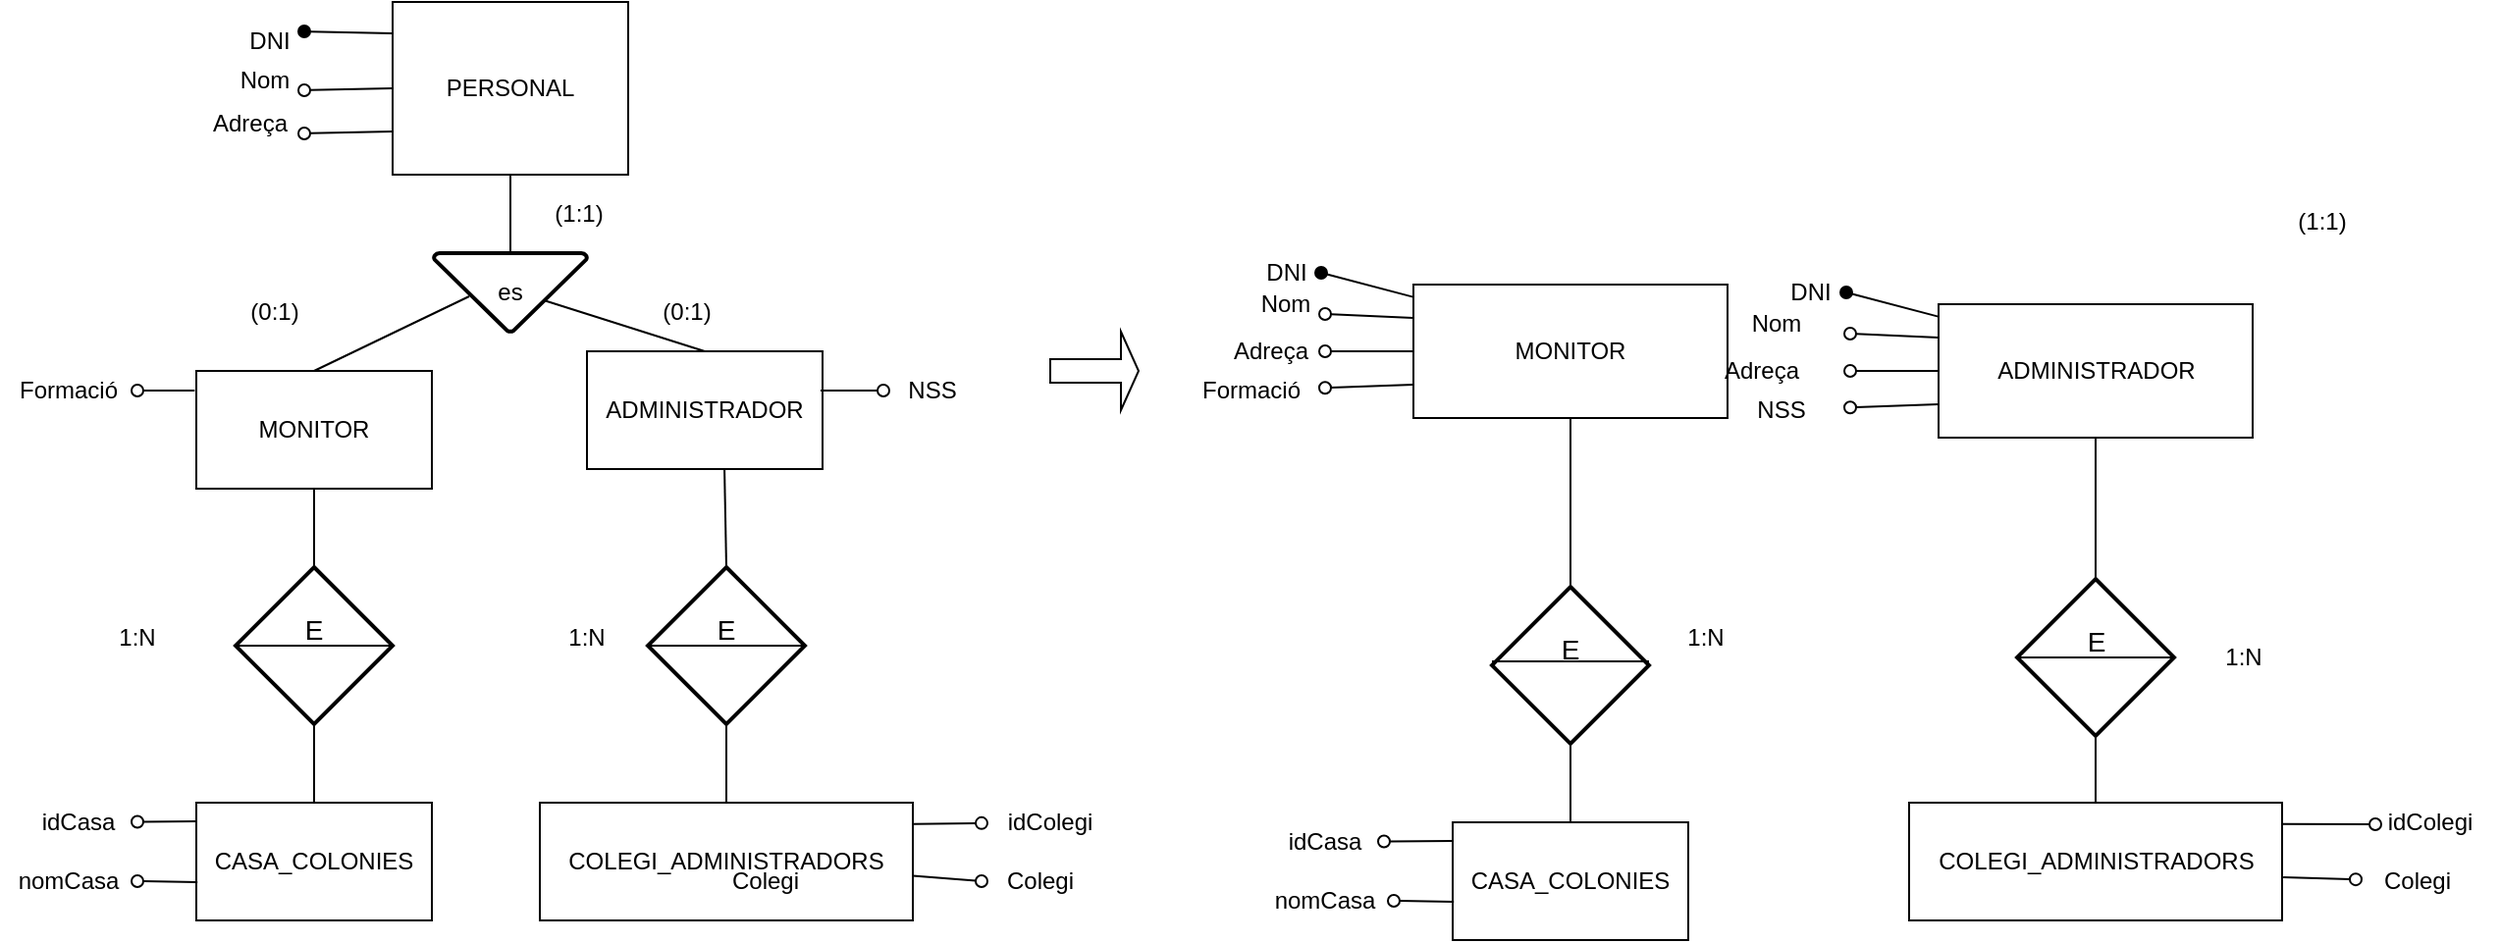 <mxfile version="12.1.3" type="google" pages="1"><diagram id="mIMrvooYkJurYN2JIIx7" name="Page-1"><mxGraphModel dx="864" dy="486" grid="1" gridSize="10" guides="1" tooltips="1" connect="1" arrows="1" fold="1" page="1" pageScale="1" pageWidth="827" pageHeight="1169" math="0" shadow="0"><root><mxCell id="0"/><mxCell id="1" parent="0"/><mxCell id="eExFj3xk4d_x_Nszhkfe-7" value="es" style="strokeWidth=2;html=1;shape=mxgraph.flowchart.merge_or_storage;whiteSpace=wrap;" parent="1" vertex="1"><mxGeometry x="361" y="170" width="78" height="40" as="geometry"/></mxCell><mxCell id="eExFj3xk4d_x_Nszhkfe-15" value="" style="endArrow=none;html=1;strokeColor=#000000;exitX=0.5;exitY=0;exitDx=0;exitDy=0;exitPerimeter=0;entryX=0.5;entryY=1;entryDx=0;entryDy=0;" parent="1" source="eExFj3xk4d_x_Nszhkfe-7" target="AGJveGNd4gaMm251c6tO-10" edge="1"><mxGeometry width="50" height="50" relative="1" as="geometry"><mxPoint x="400" y="200" as="sourcePoint"/><mxPoint x="410" y="180" as="targetPoint"/></mxGeometry></mxCell><mxCell id="eExFj3xk4d_x_Nszhkfe-19" value="" style="endArrow=none;html=1;strokeColor=#000000;entryX=0.231;entryY=0.55;entryDx=0;entryDy=0;entryPerimeter=0;exitX=0.5;exitY=0;exitDx=0;exitDy=0;" parent="1" source="AGJveGNd4gaMm251c6tO-19" target="eExFj3xk4d_x_Nszhkfe-7" edge="1"><mxGeometry width="50" height="50" relative="1" as="geometry"><mxPoint x="311" y="235" as="sourcePoint"/><mxPoint x="361" y="185" as="targetPoint"/></mxGeometry></mxCell><mxCell id="eExFj3xk4d_x_Nszhkfe-23" value="" style="endArrow=none;html=1;strokeColor=#000000;entryX=0.5;entryY=0;entryDx=0;entryDy=0;exitX=0.718;exitY=0.6;exitDx=0;exitDy=0;exitPerimeter=0;" parent="1" source="eExFj3xk4d_x_Nszhkfe-7" target="AGJveGNd4gaMm251c6tO-18" edge="1"><mxGeometry width="50" height="50" relative="1" as="geometry"><mxPoint x="410" y="194" as="sourcePoint"/><mxPoint x="510.018" y="170" as="targetPoint"/></mxGeometry></mxCell><mxCell id="eExFj3xk4d_x_Nszhkfe-45" style="edgeStyle=none;rounded=0;orthogonalLoop=1;jettySize=auto;html=1;exitX=0.5;exitY=0;exitDx=0;exitDy=0;startArrow=none;startFill=0;endArrow=none;endFill=0;strokeColor=#000000;entryX=0.5;entryY=1;entryDx=0;entryDy=0;" parent="1" source="eExFj3xk4d_x_Nszhkfe-39" target="AGJveGNd4gaMm251c6tO-19" edge="1"><mxGeometry relative="1" as="geometry"/></mxCell><mxCell id="eExFj3xk4d_x_Nszhkfe-46" style="edgeStyle=none;rounded=0;orthogonalLoop=1;jettySize=auto;html=1;exitX=0.5;exitY=1;exitDx=0;exitDy=0;entryX=0.5;entryY=0;entryDx=0;entryDy=0;startArrow=none;startFill=0;endArrow=none;endFill=0;strokeColor=#000000;" parent="1" source="eExFj3xk4d_x_Nszhkfe-39" target="AGJveGNd4gaMm251c6tO-17" edge="1"><mxGeometry relative="1" as="geometry"/></mxCell><mxCell id="eExFj3xk4d_x_Nszhkfe-39" value="&lt;div&gt;E&lt;/div&gt;&lt;div&gt;&lt;br&gt;&lt;/div&gt;" style="shape=rhombus;strokeWidth=2;fontSize=17;perimeter=rhombusPerimeter;whiteSpace=wrap;html=1;align=center;fontSize=14;" parent="1" vertex="1"><mxGeometry x="260" y="330" width="80" height="80" as="geometry"/></mxCell><mxCell id="eExFj3xk4d_x_Nszhkfe-47" value="" style="line;strokeWidth=1;fillColor=none;align=left;verticalAlign=middle;spacingTop=-1;spacingLeft=3;spacingRight=3;rotatable=0;labelPosition=right;points=[];portConstraint=eastwest;fontSize=12;" parent="1" vertex="1"><mxGeometry x="260" y="366" width="80" height="8" as="geometry"/></mxCell><mxCell id="eExFj3xk4d_x_Nszhkfe-48" style="edgeStyle=none;rounded=0;orthogonalLoop=1;jettySize=auto;html=1;exitX=0.5;exitY=0;exitDx=0;exitDy=0;startArrow=none;startFill=0;endArrow=none;endFill=0;strokeColor=#000000;entryX=0.583;entryY=0.933;entryDx=0;entryDy=0;entryPerimeter=0;" parent="1" source="eExFj3xk4d_x_Nszhkfe-50" target="AGJveGNd4gaMm251c6tO-18" edge="1"><mxGeometry relative="1" as="geometry"><mxPoint x="510" y="296" as="targetPoint"/></mxGeometry></mxCell><mxCell id="eExFj3xk4d_x_Nszhkfe-49" style="edgeStyle=none;rounded=0;orthogonalLoop=1;jettySize=auto;html=1;exitX=0.5;exitY=1;exitDx=0;exitDy=0;startArrow=none;startFill=0;endArrow=none;endFill=0;strokeColor=#000000;entryX=0.5;entryY=0;entryDx=0;entryDy=0;" parent="1" source="eExFj3xk4d_x_Nszhkfe-50" target="AGJveGNd4gaMm251c6tO-16" edge="1"><mxGeometry relative="1" as="geometry"><mxPoint x="510" y="440" as="targetPoint"/></mxGeometry></mxCell><mxCell id="eExFj3xk4d_x_Nszhkfe-50" value="&lt;div&gt;E&lt;/div&gt;&lt;div&gt;&lt;br&gt;&lt;/div&gt;" style="shape=rhombus;strokeWidth=2;fontSize=17;perimeter=rhombusPerimeter;whiteSpace=wrap;html=1;align=center;fontSize=14;" parent="1" vertex="1"><mxGeometry x="470" y="330" width="80" height="80" as="geometry"/></mxCell><mxCell id="eExFj3xk4d_x_Nszhkfe-51" value="" style="line;strokeWidth=1;fillColor=none;align=left;verticalAlign=middle;spacingTop=-1;spacingLeft=3;spacingRight=3;rotatable=0;labelPosition=right;points=[];portConstraint=eastwest;fontSize=12;" parent="1" vertex="1"><mxGeometry x="470" y="366" width="80" height="8" as="geometry"/></mxCell><mxCell id="AGJveGNd4gaMm251c6tO-1" value="1:N" style="text;html=1;strokeColor=none;fillColor=none;align=center;verticalAlign=middle;whiteSpace=wrap;rounded=0;" vertex="1" parent="1"><mxGeometry x="190" y="356" width="40" height="20" as="geometry"/></mxCell><mxCell id="AGJveGNd4gaMm251c6tO-9" value="1:N" style="text;html=1;strokeColor=none;fillColor=none;align=center;verticalAlign=middle;whiteSpace=wrap;rounded=0;" vertex="1" parent="1"><mxGeometry x="419" y="356" width="40" height="20" as="geometry"/></mxCell><mxCell id="AGJveGNd4gaMm251c6tO-10" value="PERSONAL" style="rounded=0;whiteSpace=wrap;html=1;fillColor=#FFFFFF;" vertex="1" parent="1"><mxGeometry x="340" y="42" width="120" height="88" as="geometry"/></mxCell><mxCell id="AGJveGNd4gaMm251c6tO-16" value="&lt;div&gt;COLEGI_ADMINISTRADORS&lt;/div&gt;" style="rounded=0;whiteSpace=wrap;html=1;fillColor=#FFFFFF;" vertex="1" parent="1"><mxGeometry x="415" y="450" width="190" height="60" as="geometry"/></mxCell><mxCell id="AGJveGNd4gaMm251c6tO-17" value="CASA_COLONIES" style="rounded=0;whiteSpace=wrap;html=1;fillColor=#FFFFFF;" vertex="1" parent="1"><mxGeometry x="240" y="450" width="120" height="60" as="geometry"/></mxCell><mxCell id="AGJveGNd4gaMm251c6tO-18" value="ADMINISTRADOR" style="rounded=0;whiteSpace=wrap;html=1;fillColor=#FFFFFF;" vertex="1" parent="1"><mxGeometry x="439" y="220" width="120" height="60" as="geometry"/></mxCell><mxCell id="AGJveGNd4gaMm251c6tO-19" value="MONITOR" style="rounded=0;whiteSpace=wrap;html=1;fillColor=#FFFFFF;" vertex="1" parent="1"><mxGeometry x="240" y="230" width="120" height="60" as="geometry"/></mxCell><mxCell id="AGJveGNd4gaMm251c6tO-64" style="edgeStyle=none;rounded=0;orthogonalLoop=1;jettySize=auto;html=1;exitX=1;exitY=0.5;exitDx=0;exitDy=0;entryX=-0.007;entryY=0.167;entryDx=0;entryDy=0;entryPerimeter=0;startArrow=oval;startFill=0;endArrow=none;endFill=0;strokeColor=#000000;" edge="1" parent="1" source="AGJveGNd4gaMm251c6tO-38" target="AGJveGNd4gaMm251c6tO-19"><mxGeometry relative="1" as="geometry"/></mxCell><mxCell id="AGJveGNd4gaMm251c6tO-38" value="Formació" style="text;html=1;strokeColor=none;fillColor=none;align=center;verticalAlign=middle;whiteSpace=wrap;rounded=0;" vertex="1" parent="1"><mxGeometry x="140" y="230" width="70" height="20" as="geometry"/></mxCell><mxCell id="AGJveGNd4gaMm251c6tO-61" style="edgeStyle=none;rounded=0;orthogonalLoop=1;jettySize=auto;html=1;startArrow=oval;startFill=0;endArrow=none;endFill=0;strokeColor=#000000;" edge="1" parent="1" source="AGJveGNd4gaMm251c6tO-40"><mxGeometry relative="1" as="geometry"><mxPoint x="558" y="240" as="targetPoint"/></mxGeometry></mxCell><mxCell id="AGJveGNd4gaMm251c6tO-40" value="NSS" style="text;html=1;strokeColor=none;fillColor=none;align=center;verticalAlign=middle;whiteSpace=wrap;rounded=0;" vertex="1" parent="1"><mxGeometry x="590" y="230" width="50" height="20" as="geometry"/></mxCell><mxCell id="AGJveGNd4gaMm251c6tO-48" style="edgeStyle=none;rounded=0;orthogonalLoop=1;jettySize=auto;html=1;startArrow=oval;startFill=1;endArrow=none;endFill=0;strokeColor=#000000;exitX=1;exitY=0.25;exitDx=0;exitDy=0;" edge="1" parent="1" source="AGJveGNd4gaMm251c6tO-47"><mxGeometry relative="1" as="geometry"><mxPoint x="340" y="58" as="targetPoint"/><mxPoint x="290" y="58" as="sourcePoint"/></mxGeometry></mxCell><mxCell id="AGJveGNd4gaMm251c6tO-47" value="DNI" style="text;html=1;strokeColor=none;fillColor=none;align=center;verticalAlign=middle;whiteSpace=wrap;rounded=0;" vertex="1" parent="1"><mxGeometry x="260" y="52" width="35" height="20" as="geometry"/></mxCell><mxCell id="AGJveGNd4gaMm251c6tO-58" style="edgeStyle=none;rounded=0;orthogonalLoop=1;jettySize=auto;html=1;exitX=1;exitY=0.75;exitDx=0;exitDy=0;entryX=0;entryY=0.75;entryDx=0;entryDy=0;startArrow=oval;startFill=0;endArrow=none;endFill=0;strokeColor=#000000;" edge="1" parent="1" source="AGJveGNd4gaMm251c6tO-55" target="AGJveGNd4gaMm251c6tO-10"><mxGeometry relative="1" as="geometry"/></mxCell><mxCell id="AGJveGNd4gaMm251c6tO-55" value="Adreça" style="text;html=1;strokeColor=none;fillColor=none;align=center;verticalAlign=middle;whiteSpace=wrap;rounded=0;" vertex="1" parent="1"><mxGeometry x="240" y="94" width="55" height="20" as="geometry"/></mxCell><mxCell id="AGJveGNd4gaMm251c6tO-57" style="edgeStyle=none;rounded=0;orthogonalLoop=1;jettySize=auto;html=1;exitX=1;exitY=0.75;exitDx=0;exitDy=0;entryX=0;entryY=0.5;entryDx=0;entryDy=0;startArrow=oval;startFill=0;endArrow=none;endFill=0;strokeColor=#000000;" edge="1" parent="1" source="AGJveGNd4gaMm251c6tO-56" target="AGJveGNd4gaMm251c6tO-10"><mxGeometry relative="1" as="geometry"/></mxCell><mxCell id="AGJveGNd4gaMm251c6tO-56" value="Nom" style="text;html=1;strokeColor=none;fillColor=none;align=center;verticalAlign=middle;whiteSpace=wrap;rounded=0;" vertex="1" parent="1"><mxGeometry x="255" y="72" width="40" height="20" as="geometry"/></mxCell><mxCell id="AGJveGNd4gaMm251c6tO-67" style="edgeStyle=none;rounded=0;orthogonalLoop=1;jettySize=auto;html=1;entryX=1.002;entryY=0.181;entryDx=0;entryDy=0;entryPerimeter=0;startArrow=oval;startFill=0;endArrow=none;endFill=0;strokeColor=#000000;" edge="1" parent="1" source="AGJveGNd4gaMm251c6tO-65" target="AGJveGNd4gaMm251c6tO-16"><mxGeometry relative="1" as="geometry"/></mxCell><mxCell id="AGJveGNd4gaMm251c6tO-65" value="idColegi" style="text;html=1;strokeColor=none;fillColor=none;align=center;verticalAlign=middle;whiteSpace=wrap;rounded=0;" vertex="1" parent="1"><mxGeometry x="640" y="450" width="70" height="20" as="geometry"/></mxCell><mxCell id="AGJveGNd4gaMm251c6tO-68" style="edgeStyle=none;rounded=0;orthogonalLoop=1;jettySize=auto;html=1;exitX=0;exitY=0.5;exitDx=0;exitDy=0;startArrow=oval;startFill=0;endArrow=none;endFill=0;strokeColor=#000000;" edge="1" parent="1" source="AGJveGNd4gaMm251c6tO-66" target="AGJveGNd4gaMm251c6tO-16"><mxGeometry relative="1" as="geometry"/></mxCell><mxCell id="AGJveGNd4gaMm251c6tO-66" value="Colegi" style="text;html=1;strokeColor=none;fillColor=none;align=center;verticalAlign=middle;whiteSpace=wrap;rounded=0;" vertex="1" parent="1"><mxGeometry x="640" y="480" width="60" height="20" as="geometry"/></mxCell><mxCell id="AGJveGNd4gaMm251c6tO-156" value="Colegi" style="text;html=1;strokeColor=none;fillColor=none;align=center;verticalAlign=middle;whiteSpace=wrap;rounded=0;" vertex="1" parent="1"><mxGeometry x="500" y="480" width="60" height="20" as="geometry"/></mxCell><mxCell id="AGJveGNd4gaMm251c6tO-71" style="edgeStyle=none;rounded=0;orthogonalLoop=1;jettySize=auto;html=1;entryX=-0.001;entryY=0.158;entryDx=0;entryDy=0;entryPerimeter=0;startArrow=oval;startFill=0;endArrow=none;endFill=0;strokeColor=#000000;" edge="1" parent="1" source="AGJveGNd4gaMm251c6tO-69" target="AGJveGNd4gaMm251c6tO-17"><mxGeometry relative="1" as="geometry"/></mxCell><mxCell id="AGJveGNd4gaMm251c6tO-69" value="idCasa" style="text;html=1;strokeColor=none;fillColor=none;align=center;verticalAlign=middle;whiteSpace=wrap;rounded=0;" vertex="1" parent="1"><mxGeometry x="150" y="450" width="60" height="20" as="geometry"/></mxCell><mxCell id="AGJveGNd4gaMm251c6tO-72" style="edgeStyle=none;rounded=0;orthogonalLoop=1;jettySize=auto;html=1;exitX=1;exitY=0.5;exitDx=0;exitDy=0;entryX=0.005;entryY=0.675;entryDx=0;entryDy=0;entryPerimeter=0;startArrow=oval;startFill=0;endArrow=none;endFill=0;strokeColor=#000000;" edge="1" parent="1" source="AGJveGNd4gaMm251c6tO-70" target="AGJveGNd4gaMm251c6tO-17"><mxGeometry relative="1" as="geometry"/></mxCell><mxCell id="AGJveGNd4gaMm251c6tO-70" value="nomCasa" style="text;html=1;strokeColor=none;fillColor=none;align=center;verticalAlign=middle;whiteSpace=wrap;rounded=0;" vertex="1" parent="1"><mxGeometry x="140" y="480" width="70" height="20" as="geometry"/></mxCell><mxCell id="AGJveGNd4gaMm251c6tO-73" value="(1:1)" style="text;html=1;strokeColor=none;fillColor=none;align=center;verticalAlign=middle;whiteSpace=wrap;rounded=0;" vertex="1" parent="1"><mxGeometry x="415" y="140" width="40" height="20" as="geometry"/></mxCell><mxCell id="AGJveGNd4gaMm251c6tO-74" value="(0:1)" style="text;html=1;strokeColor=none;fillColor=none;align=center;verticalAlign=middle;whiteSpace=wrap;rounded=0;" vertex="1" parent="1"><mxGeometry x="470" y="190" width="40" height="20" as="geometry"/></mxCell><mxCell id="AGJveGNd4gaMm251c6tO-75" value="(0:1)" style="text;html=1;strokeColor=none;fillColor=none;align=center;verticalAlign=middle;whiteSpace=wrap;rounded=0;" vertex="1" parent="1"><mxGeometry x="260" y="190" width="40" height="20" as="geometry"/></mxCell><mxCell id="AGJveGNd4gaMm251c6tO-80" style="edgeStyle=none;rounded=0;orthogonalLoop=1;jettySize=auto;html=1;exitX=0.5;exitY=0;exitDx=0;exitDy=0;startArrow=none;startFill=0;endArrow=none;endFill=0;strokeColor=#000000;entryX=0.5;entryY=1;entryDx=0;entryDy=0;" edge="1" parent="1" source="AGJveGNd4gaMm251c6tO-82" target="AGJveGNd4gaMm251c6tO-90"><mxGeometry relative="1" as="geometry"><mxPoint x="870" y="290" as="targetPoint"/></mxGeometry></mxCell><mxCell id="AGJveGNd4gaMm251c6tO-81" style="edgeStyle=none;rounded=0;orthogonalLoop=1;jettySize=auto;html=1;exitX=0.5;exitY=1;exitDx=0;exitDy=0;entryX=0.5;entryY=0;entryDx=0;entryDy=0;startArrow=none;startFill=0;endArrow=none;endFill=0;strokeColor=#000000;" edge="1" parent="1" source="AGJveGNd4gaMm251c6tO-82" target="AGJveGNd4gaMm251c6tO-92"><mxGeometry relative="1" as="geometry"/></mxCell><mxCell id="AGJveGNd4gaMm251c6tO-82" value="&lt;div&gt;E&lt;/div&gt;&lt;div&gt;&lt;br&gt;&lt;/div&gt;" style="shape=rhombus;strokeWidth=2;fontSize=17;perimeter=rhombusPerimeter;whiteSpace=wrap;html=1;align=center;fontSize=14;" vertex="1" parent="1"><mxGeometry x="900" y="340" width="80" height="80" as="geometry"/></mxCell><mxCell id="AGJveGNd4gaMm251c6tO-83" value="" style="line;strokeWidth=1;fillColor=none;align=left;verticalAlign=middle;spacingTop=-1;spacingLeft=3;spacingRight=3;rotatable=0;labelPosition=right;points=[];portConstraint=eastwest;fontSize=12;" vertex="1" parent="1"><mxGeometry x="900" y="374" width="80" height="8" as="geometry"/></mxCell><mxCell id="AGJveGNd4gaMm251c6tO-84" style="edgeStyle=none;rounded=0;orthogonalLoop=1;jettySize=auto;html=1;exitX=0.5;exitY=0;exitDx=0;exitDy=0;startArrow=none;startFill=0;endArrow=none;endFill=0;strokeColor=#000000;entryX=0.5;entryY=1;entryDx=0;entryDy=0;" edge="1" parent="1" source="AGJveGNd4gaMm251c6tO-86" target="AGJveGNd4gaMm251c6tO-143"><mxGeometry relative="1" as="geometry"><mxPoint x="1097.5" y="240" as="targetPoint"/></mxGeometry></mxCell><mxCell id="AGJveGNd4gaMm251c6tO-85" style="edgeStyle=none;rounded=0;orthogonalLoop=1;jettySize=auto;html=1;exitX=0.5;exitY=1;exitDx=0;exitDy=0;startArrow=none;startFill=0;endArrow=none;endFill=0;strokeColor=#000000;entryX=0.5;entryY=0;entryDx=0;entryDy=0;" edge="1" parent="1" source="AGJveGNd4gaMm251c6tO-86" target="AGJveGNd4gaMm251c6tO-91"><mxGeometry relative="1" as="geometry"><mxPoint x="1097.5" y="440" as="targetPoint"/></mxGeometry></mxCell><mxCell id="AGJveGNd4gaMm251c6tO-86" value="&lt;div&gt;E&lt;/div&gt;&lt;div&gt;&lt;br&gt;&lt;/div&gt;" style="shape=rhombus;strokeWidth=2;fontSize=17;perimeter=rhombusPerimeter;whiteSpace=wrap;html=1;align=center;fontSize=14;" vertex="1" parent="1"><mxGeometry x="1167.5" y="336" width="80" height="80" as="geometry"/></mxCell><mxCell id="AGJveGNd4gaMm251c6tO-87" value="" style="line;strokeWidth=1;fillColor=none;align=left;verticalAlign=middle;spacingTop=-1;spacingLeft=3;spacingRight=3;rotatable=0;labelPosition=right;points=[];portConstraint=eastwest;fontSize=12;" vertex="1" parent="1"><mxGeometry x="1167.5" y="372" width="80" height="8" as="geometry"/></mxCell><mxCell id="AGJveGNd4gaMm251c6tO-88" value="1:N" style="text;html=1;strokeColor=none;fillColor=none;align=center;verticalAlign=middle;whiteSpace=wrap;rounded=0;" vertex="1" parent="1"><mxGeometry x="1262.5" y="366" width="40" height="20" as="geometry"/></mxCell><mxCell id="AGJveGNd4gaMm251c6tO-89" value="1:N" style="text;html=1;strokeColor=none;fillColor=none;align=center;verticalAlign=middle;whiteSpace=wrap;rounded=0;" vertex="1" parent="1"><mxGeometry x="989" y="356" width="40" height="20" as="geometry"/></mxCell><mxCell id="AGJveGNd4gaMm251c6tO-90" value="MONITOR" style="rounded=0;whiteSpace=wrap;html=1;fillColor=#FFFFFF;" vertex="1" parent="1"><mxGeometry x="860" y="186" width="160" height="68" as="geometry"/></mxCell><mxCell id="AGJveGNd4gaMm251c6tO-91" value="&lt;div&gt;COLEGI_ADMINISTRADORS&lt;/div&gt;" style="rounded=0;whiteSpace=wrap;html=1;fillColor=#FFFFFF;" vertex="1" parent="1"><mxGeometry x="1112.5" y="450" width="190" height="60" as="geometry"/></mxCell><mxCell id="AGJveGNd4gaMm251c6tO-92" value="CASA_COLONIES" style="rounded=0;whiteSpace=wrap;html=1;fillColor=#FFFFFF;" vertex="1" parent="1"><mxGeometry x="880" y="460" width="120" height="60" as="geometry"/></mxCell><mxCell id="AGJveGNd4gaMm251c6tO-99" style="edgeStyle=none;rounded=0;orthogonalLoop=1;jettySize=auto;html=1;startArrow=oval;startFill=1;endArrow=none;endFill=0;strokeColor=#000000;entryX=-0.001;entryY=0.093;entryDx=0;entryDy=0;entryPerimeter=0;" edge="1" parent="1" target="AGJveGNd4gaMm251c6tO-90"><mxGeometry relative="1" as="geometry"><mxPoint x="855" y="101" as="targetPoint"/><mxPoint x="813" y="180" as="sourcePoint"/></mxGeometry></mxCell><mxCell id="AGJveGNd4gaMm251c6tO-100" value="DNI" style="text;html=1;strokeColor=none;fillColor=none;align=center;verticalAlign=middle;whiteSpace=wrap;rounded=0;" vertex="1" parent="1"><mxGeometry x="777.5" y="170" width="35" height="20" as="geometry"/></mxCell><mxCell id="AGJveGNd4gaMm251c6tO-101" style="edgeStyle=none;rounded=0;orthogonalLoop=1;jettySize=auto;html=1;exitX=1;exitY=0.5;exitDx=0;exitDy=0;entryX=0;entryY=0.5;entryDx=0;entryDy=0;startArrow=oval;startFill=0;endArrow=none;endFill=0;strokeColor=#000000;" edge="1" parent="1" source="AGJveGNd4gaMm251c6tO-102" target="AGJveGNd4gaMm251c6tO-90"><mxGeometry relative="1" as="geometry"><mxPoint x="830" y="201" as="sourcePoint"/></mxGeometry></mxCell><mxCell id="AGJveGNd4gaMm251c6tO-102" value="Adreça" style="text;html=1;strokeColor=none;fillColor=none;align=center;verticalAlign=middle;whiteSpace=wrap;rounded=0;" vertex="1" parent="1"><mxGeometry x="760" y="210" width="55" height="20" as="geometry"/></mxCell><mxCell id="AGJveGNd4gaMm251c6tO-103" style="edgeStyle=none;rounded=0;orthogonalLoop=1;jettySize=auto;html=1;exitX=1;exitY=0.75;exitDx=0;exitDy=0;startArrow=oval;startFill=0;endArrow=none;endFill=0;strokeColor=#000000;entryX=0;entryY=0.25;entryDx=0;entryDy=0;" edge="1" parent="1" source="AGJveGNd4gaMm251c6tO-104" target="AGJveGNd4gaMm251c6tO-90"><mxGeometry relative="1" as="geometry"><mxPoint x="942" y="93" as="targetPoint"/></mxGeometry></mxCell><mxCell id="AGJveGNd4gaMm251c6tO-104" value="Nom" style="text;html=1;strokeColor=none;fillColor=none;align=center;verticalAlign=middle;whiteSpace=wrap;rounded=0;" vertex="1" parent="1"><mxGeometry x="775" y="186" width="40" height="20" as="geometry"/></mxCell><mxCell id="AGJveGNd4gaMm251c6tO-105" style="edgeStyle=none;rounded=0;orthogonalLoop=1;jettySize=auto;html=1;entryX=1.002;entryY=0.181;entryDx=0;entryDy=0;entryPerimeter=0;startArrow=oval;startFill=0;endArrow=none;endFill=0;strokeColor=#000000;" edge="1" parent="1" target="AGJveGNd4gaMm251c6tO-91"><mxGeometry relative="1" as="geometry"><mxPoint x="1350" y="461" as="sourcePoint"/></mxGeometry></mxCell><mxCell id="AGJveGNd4gaMm251c6tO-108" style="edgeStyle=none;rounded=0;orthogonalLoop=1;jettySize=auto;html=1;entryX=-0.001;entryY=0.158;entryDx=0;entryDy=0;entryPerimeter=0;startArrow=oval;startFill=0;endArrow=none;endFill=0;strokeColor=#000000;" edge="1" parent="1" source="AGJveGNd4gaMm251c6tO-109" target="AGJveGNd4gaMm251c6tO-92"><mxGeometry relative="1" as="geometry"/></mxCell><mxCell id="AGJveGNd4gaMm251c6tO-109" value="idCasa" style="text;html=1;strokeColor=none;fillColor=none;align=center;verticalAlign=middle;whiteSpace=wrap;rounded=0;" vertex="1" parent="1"><mxGeometry x="785" y="460" width="60" height="20" as="geometry"/></mxCell><mxCell id="AGJveGNd4gaMm251c6tO-110" style="edgeStyle=none;rounded=0;orthogonalLoop=1;jettySize=auto;html=1;exitX=1;exitY=0.5;exitDx=0;exitDy=0;entryX=0.005;entryY=0.675;entryDx=0;entryDy=0;entryPerimeter=0;startArrow=oval;startFill=0;endArrow=none;endFill=0;strokeColor=#000000;" edge="1" parent="1" source="AGJveGNd4gaMm251c6tO-111" target="AGJveGNd4gaMm251c6tO-92"><mxGeometry relative="1" as="geometry"/></mxCell><mxCell id="AGJveGNd4gaMm251c6tO-111" value="nomCasa" style="text;html=1;strokeColor=none;fillColor=none;align=center;verticalAlign=middle;whiteSpace=wrap;rounded=0;" vertex="1" parent="1"><mxGeometry x="780" y="490" width="70" height="20" as="geometry"/></mxCell><mxCell id="AGJveGNd4gaMm251c6tO-140" value="" style="edgeStyle=none;rounded=0;orthogonalLoop=1;jettySize=auto;html=1;startArrow=oval;startFill=0;endArrow=none;endFill=0;strokeColor=#000000;entryX=0;entryY=0.75;entryDx=0;entryDy=0;" edge="1" parent="1" source="AGJveGNd4gaMm251c6tO-117" target="AGJveGNd4gaMm251c6tO-90"><mxGeometry relative="1" as="geometry"/></mxCell><mxCell id="AGJveGNd4gaMm251c6tO-117" value="Formació" style="text;html=1;strokeColor=none;fillColor=none;align=center;verticalAlign=middle;whiteSpace=wrap;rounded=0;" vertex="1" parent="1"><mxGeometry x="740" y="230" width="75" height="20" as="geometry"/></mxCell><mxCell id="AGJveGNd4gaMm251c6tO-121" value="" style="shape=singleArrow;whiteSpace=wrap;html=1;fillColor=#FFFFFF;" vertex="1" parent="1"><mxGeometry x="675" y="210" width="45" height="40" as="geometry"/></mxCell><mxCell id="AGJveGNd4gaMm251c6tO-134" value="(1:1)" style="text;html=1;strokeColor=none;fillColor=none;align=center;verticalAlign=middle;whiteSpace=wrap;rounded=0;" vertex="1" parent="1"><mxGeometry x="1302.5" y="144" width="40" height="20" as="geometry"/></mxCell><mxCell id="AGJveGNd4gaMm251c6tO-143" value="ADMINISTRADOR" style="rounded=0;whiteSpace=wrap;html=1;fillColor=#FFFFFF;" vertex="1" parent="1"><mxGeometry x="1127.5" y="196" width="160" height="68" as="geometry"/></mxCell><mxCell id="AGJveGNd4gaMm251c6tO-144" style="edgeStyle=none;rounded=0;orthogonalLoop=1;jettySize=auto;html=1;startArrow=oval;startFill=1;endArrow=none;endFill=0;strokeColor=#000000;entryX=-0.001;entryY=0.093;entryDx=0;entryDy=0;entryPerimeter=0;" edge="1" parent="1" target="AGJveGNd4gaMm251c6tO-143"><mxGeometry relative="1" as="geometry"><mxPoint x="1122.5" y="111" as="targetPoint"/><mxPoint x="1080.5" y="190" as="sourcePoint"/></mxGeometry></mxCell><mxCell id="AGJveGNd4gaMm251c6tO-145" value="DNI" style="text;html=1;strokeColor=none;fillColor=none;align=center;verticalAlign=middle;whiteSpace=wrap;rounded=0;" vertex="1" parent="1"><mxGeometry x="1045" y="180" width="35" height="20" as="geometry"/></mxCell><mxCell id="AGJveGNd4gaMm251c6tO-146" style="edgeStyle=none;rounded=0;orthogonalLoop=1;jettySize=auto;html=1;exitX=1;exitY=0.5;exitDx=0;exitDy=0;entryX=0;entryY=0.5;entryDx=0;entryDy=0;startArrow=oval;startFill=0;endArrow=none;endFill=0;strokeColor=#000000;" edge="1" parent="1" target="AGJveGNd4gaMm251c6tO-143"><mxGeometry relative="1" as="geometry"><mxPoint x="1082.5" y="230" as="sourcePoint"/></mxGeometry></mxCell><mxCell id="AGJveGNd4gaMm251c6tO-147" value="Adreça" style="text;html=1;strokeColor=none;fillColor=none;align=center;verticalAlign=middle;whiteSpace=wrap;rounded=0;" vertex="1" parent="1"><mxGeometry x="1010" y="220" width="55" height="20" as="geometry"/></mxCell><mxCell id="AGJveGNd4gaMm251c6tO-148" style="edgeStyle=none;rounded=0;orthogonalLoop=1;jettySize=auto;html=1;exitX=1;exitY=0.75;exitDx=0;exitDy=0;startArrow=oval;startFill=0;endArrow=none;endFill=0;strokeColor=#000000;entryX=0;entryY=0.25;entryDx=0;entryDy=0;" edge="1" parent="1" target="AGJveGNd4gaMm251c6tO-143"><mxGeometry relative="1" as="geometry"><mxPoint x="1209.5" y="103" as="targetPoint"/><mxPoint x="1082.5" y="211" as="sourcePoint"/></mxGeometry></mxCell><mxCell id="AGJveGNd4gaMm251c6tO-149" value="Nom" style="text;html=1;strokeColor=none;fillColor=none;align=center;verticalAlign=middle;whiteSpace=wrap;rounded=0;" vertex="1" parent="1"><mxGeometry x="1025" y="196" width="40" height="20" as="geometry"/></mxCell><mxCell id="AGJveGNd4gaMm251c6tO-150" value="" style="edgeStyle=none;rounded=0;orthogonalLoop=1;jettySize=auto;html=1;startArrow=oval;startFill=0;endArrow=none;endFill=0;strokeColor=#000000;entryX=0;entryY=0.75;entryDx=0;entryDy=0;" edge="1" parent="1" target="AGJveGNd4gaMm251c6tO-143"><mxGeometry relative="1" as="geometry"><mxPoint x="1082.5" y="248.636" as="sourcePoint"/></mxGeometry></mxCell><mxCell id="AGJveGNd4gaMm251c6tO-151" value="NSS" style="text;html=1;strokeColor=none;fillColor=none;align=center;verticalAlign=middle;whiteSpace=wrap;rounded=0;" vertex="1" parent="1"><mxGeometry x="1025" y="240" width="45" height="20" as="geometry"/></mxCell><mxCell id="AGJveGNd4gaMm251c6tO-153" value="idColegi" style="text;html=1;strokeColor=none;fillColor=none;align=center;verticalAlign=middle;whiteSpace=wrap;rounded=0;" vertex="1" parent="1"><mxGeometry x="1342.5" y="450" width="70" height="20" as="geometry"/></mxCell><mxCell id="AGJveGNd4gaMm251c6tO-158" style="edgeStyle=none;rounded=0;orthogonalLoop=1;jettySize=auto;html=1;entryX=1.003;entryY=0.633;entryDx=0;entryDy=0;entryPerimeter=0;startArrow=oval;startFill=0;endArrow=none;endFill=0;strokeColor=#000000;" edge="1" parent="1" source="AGJveGNd4gaMm251c6tO-157" target="AGJveGNd4gaMm251c6tO-91"><mxGeometry relative="1" as="geometry"/></mxCell><mxCell id="AGJveGNd4gaMm251c6tO-157" value="Colegi" style="text;html=1;strokeColor=none;fillColor=none;align=center;verticalAlign=middle;whiteSpace=wrap;rounded=0;" vertex="1" parent="1"><mxGeometry x="1340" y="480" width="63" height="20" as="geometry"/></mxCell></root></mxGraphModel></diagram></mxfile>